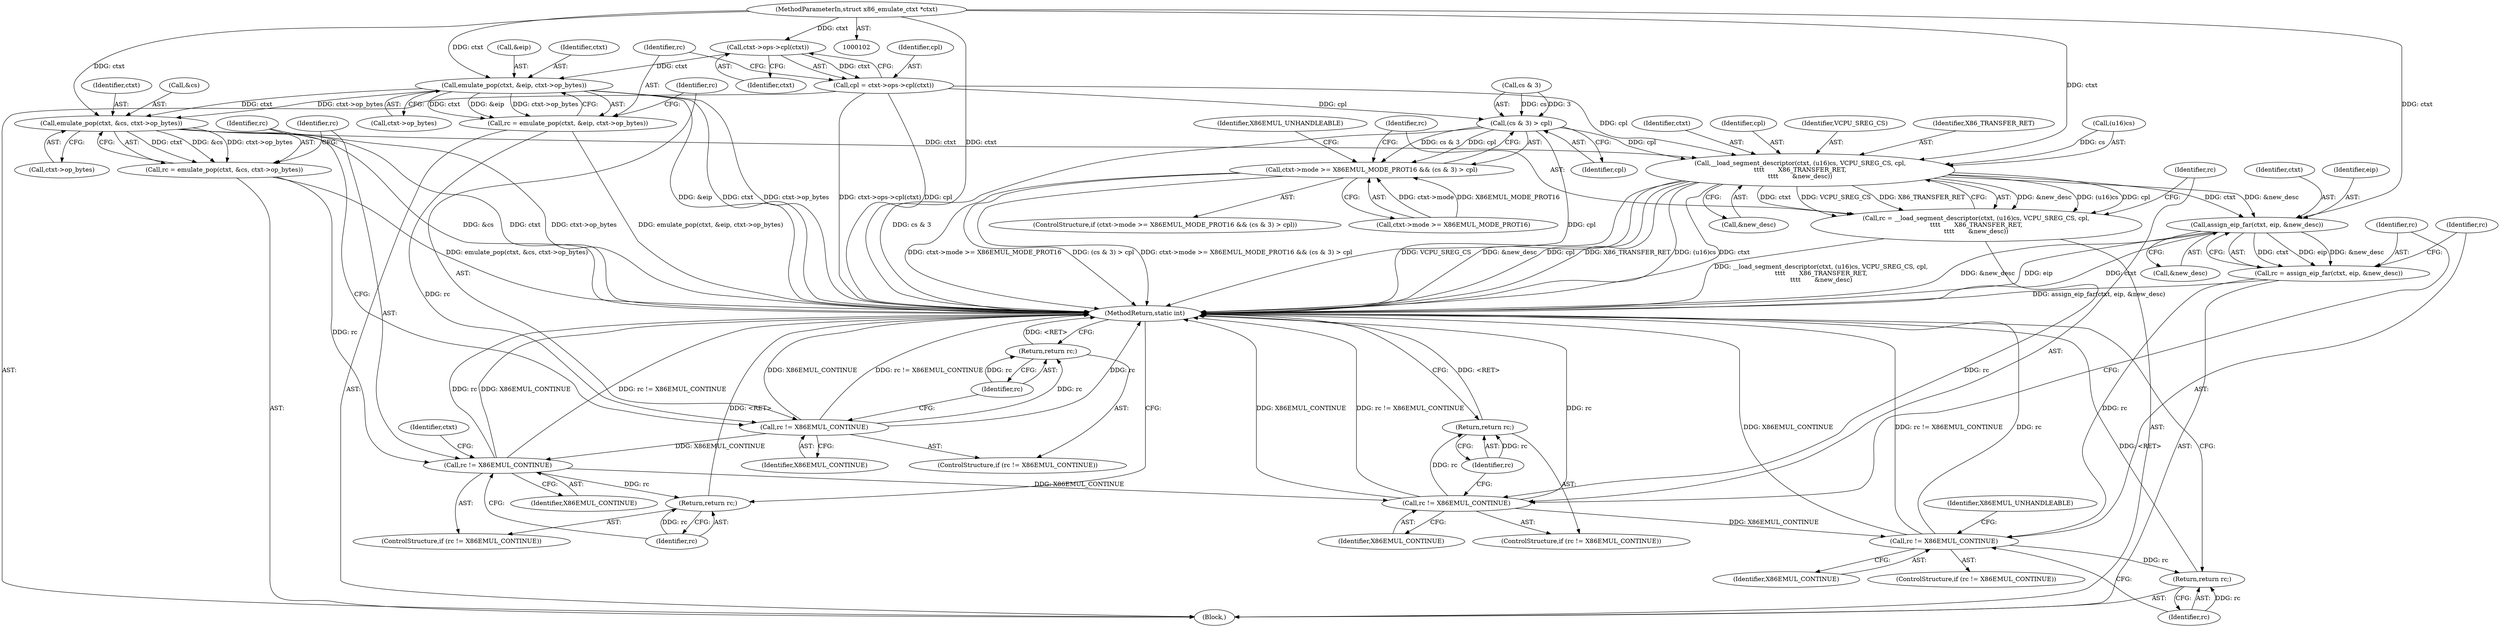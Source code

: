 digraph "0_linux_2117d5398c81554fbf803f5fd1dc55eb78216c0c_0@pointer" {
"1000111" [label="(Call,ctxt->ops->cpl(ctxt))"];
"1000103" [label="(MethodParameterIn,struct x86_emulate_ctxt *ctxt)"];
"1000109" [label="(Call,cpl = ctxt->ops->cpl(ctxt))"];
"1000151" [label="(Call,(cs & 3) > cpl)"];
"1000145" [label="(Call,ctxt->mode >= X86EMUL_MODE_PROT16 && (cs & 3) > cpl)"];
"1000160" [label="(Call,__load_segment_descriptor(ctxt, (u16)cs, VCPU_SREG_CS, cpl,\n\t\t\t\t       X86_TRANSFER_RET,\n\t\t\t\t       &new_desc))"];
"1000158" [label="(Call,rc = __load_segment_descriptor(ctxt, (u16)cs, VCPU_SREG_CS, cpl,\n\t\t\t\t       X86_TRANSFER_RET,\n\t\t\t\t       &new_desc))"];
"1000171" [label="(Call,rc != X86EMUL_CONTINUE)"];
"1000174" [label="(Return,return rc;)"];
"1000184" [label="(Call,rc != X86EMUL_CONTINUE)"];
"1000189" [label="(Return,return rc;)"];
"1000178" [label="(Call,assign_eip_far(ctxt, eip, &new_desc))"];
"1000176" [label="(Call,rc = assign_eip_far(ctxt, eip, &new_desc))"];
"1000116" [label="(Call,emulate_pop(ctxt, &eip, ctxt->op_bytes))"];
"1000114" [label="(Call,rc = emulate_pop(ctxt, &eip, ctxt->op_bytes))"];
"1000124" [label="(Call,rc != X86EMUL_CONTINUE)"];
"1000127" [label="(Return,return rc;)"];
"1000139" [label="(Call,rc != X86EMUL_CONTINUE)"];
"1000142" [label="(Return,return rc;)"];
"1000131" [label="(Call,emulate_pop(ctxt, &cs, ctxt->op_bytes))"];
"1000129" [label="(Call,rc = emulate_pop(ctxt, &cs, ctxt->op_bytes))"];
"1000160" [label="(Call,__load_segment_descriptor(ctxt, (u16)cs, VCPU_SREG_CS, cpl,\n\t\t\t\t       X86_TRANSFER_RET,\n\t\t\t\t       &new_desc))"];
"1000138" [label="(ControlStructure,if (rc != X86EMUL_CONTINUE))"];
"1000104" [label="(Block,)"];
"1000110" [label="(Identifier,cpl)"];
"1000126" [label="(Identifier,X86EMUL_CONTINUE)"];
"1000185" [label="(Identifier,rc)"];
"1000157" [label="(Identifier,X86EMUL_UNHANDLEABLE)"];
"1000151" [label="(Call,(cs & 3) > cpl)"];
"1000179" [label="(Identifier,ctxt)"];
"1000124" [label="(Call,rc != X86EMUL_CONTINUE)"];
"1000148" [label="(Identifier,ctxt)"];
"1000172" [label="(Identifier,rc)"];
"1000158" [label="(Call,rc = __load_segment_descriptor(ctxt, (u16)cs, VCPU_SREG_CS, cpl,\n\t\t\t\t       X86_TRANSFER_RET,\n\t\t\t\t       &new_desc))"];
"1000183" [label="(ControlStructure,if (rc != X86EMUL_CONTINUE))"];
"1000114" [label="(Call,rc = emulate_pop(ctxt, &eip, ctxt->op_bytes))"];
"1000178" [label="(Call,assign_eip_far(ctxt, eip, &new_desc))"];
"1000145" [label="(Call,ctxt->mode >= X86EMUL_MODE_PROT16 && (cs & 3) > cpl)"];
"1000132" [label="(Identifier,ctxt)"];
"1000112" [label="(Identifier,ctxt)"];
"1000177" [label="(Identifier,rc)"];
"1000103" [label="(MethodParameterIn,struct x86_emulate_ctxt *ctxt)"];
"1000146" [label="(Call,ctxt->mode >= X86EMUL_MODE_PROT16)"];
"1000115" [label="(Identifier,rc)"];
"1000168" [label="(Call,&new_desc)"];
"1000180" [label="(Identifier,eip)"];
"1000130" [label="(Identifier,rc)"];
"1000162" [label="(Call,(u16)cs)"];
"1000171" [label="(Call,rc != X86EMUL_CONTINUE)"];
"1000140" [label="(Identifier,rc)"];
"1000116" [label="(Call,emulate_pop(ctxt, &eip, ctxt->op_bytes))"];
"1000175" [label="(Identifier,rc)"];
"1000129" [label="(Call,rc = emulate_pop(ctxt, &cs, ctxt->op_bytes))"];
"1000131" [label="(Call,emulate_pop(ctxt, &cs, ctxt->op_bytes))"];
"1000176" [label="(Call,rc = assign_eip_far(ctxt, eip, &new_desc))"];
"1000161" [label="(Identifier,ctxt)"];
"1000118" [label="(Call,&eip)"];
"1000135" [label="(Call,ctxt->op_bytes)"];
"1000190" [label="(Identifier,rc)"];
"1000111" [label="(Call,ctxt->ops->cpl(ctxt))"];
"1000174" [label="(Return,return rc;)"];
"1000133" [label="(Call,&cs)"];
"1000188" [label="(Identifier,X86EMUL_UNHANDLEABLE)"];
"1000181" [label="(Call,&new_desc)"];
"1000144" [label="(ControlStructure,if (ctxt->mode >= X86EMUL_MODE_PROT16 && (cs & 3) > cpl))"];
"1000184" [label="(Call,rc != X86EMUL_CONTINUE)"];
"1000159" [label="(Identifier,rc)"];
"1000139" [label="(Call,rc != X86EMUL_CONTINUE)"];
"1000120" [label="(Call,ctxt->op_bytes)"];
"1000117" [label="(Identifier,ctxt)"];
"1000142" [label="(Return,return rc;)"];
"1000127" [label="(Return,return rc;)"];
"1000109" [label="(Call,cpl = ctxt->ops->cpl(ctxt))"];
"1000155" [label="(Identifier,cpl)"];
"1000123" [label="(ControlStructure,if (rc != X86EMUL_CONTINUE))"];
"1000152" [label="(Call,cs & 3)"];
"1000166" [label="(Identifier,cpl)"];
"1000141" [label="(Identifier,X86EMUL_CONTINUE)"];
"1000165" [label="(Identifier,VCPU_SREG_CS)"];
"1000189" [label="(Return,return rc;)"];
"1000191" [label="(MethodReturn,static int)"];
"1000125" [label="(Identifier,rc)"];
"1000143" [label="(Identifier,rc)"];
"1000170" [label="(ControlStructure,if (rc != X86EMUL_CONTINUE))"];
"1000173" [label="(Identifier,X86EMUL_CONTINUE)"];
"1000186" [label="(Identifier,X86EMUL_CONTINUE)"];
"1000128" [label="(Identifier,rc)"];
"1000167" [label="(Identifier,X86_TRANSFER_RET)"];
"1000111" -> "1000109"  [label="AST: "];
"1000111" -> "1000112"  [label="CFG: "];
"1000112" -> "1000111"  [label="AST: "];
"1000109" -> "1000111"  [label="CFG: "];
"1000111" -> "1000109"  [label="DDG: ctxt"];
"1000103" -> "1000111"  [label="DDG: ctxt"];
"1000111" -> "1000116"  [label="DDG: ctxt"];
"1000103" -> "1000102"  [label="AST: "];
"1000103" -> "1000191"  [label="DDG: ctxt"];
"1000103" -> "1000116"  [label="DDG: ctxt"];
"1000103" -> "1000131"  [label="DDG: ctxt"];
"1000103" -> "1000160"  [label="DDG: ctxt"];
"1000103" -> "1000178"  [label="DDG: ctxt"];
"1000109" -> "1000104"  [label="AST: "];
"1000110" -> "1000109"  [label="AST: "];
"1000115" -> "1000109"  [label="CFG: "];
"1000109" -> "1000191"  [label="DDG: cpl"];
"1000109" -> "1000191"  [label="DDG: ctxt->ops->cpl(ctxt)"];
"1000109" -> "1000151"  [label="DDG: cpl"];
"1000109" -> "1000160"  [label="DDG: cpl"];
"1000151" -> "1000145"  [label="AST: "];
"1000151" -> "1000155"  [label="CFG: "];
"1000152" -> "1000151"  [label="AST: "];
"1000155" -> "1000151"  [label="AST: "];
"1000145" -> "1000151"  [label="CFG: "];
"1000151" -> "1000191"  [label="DDG: cs & 3"];
"1000151" -> "1000191"  [label="DDG: cpl"];
"1000151" -> "1000145"  [label="DDG: cs & 3"];
"1000151" -> "1000145"  [label="DDG: cpl"];
"1000152" -> "1000151"  [label="DDG: cs"];
"1000152" -> "1000151"  [label="DDG: 3"];
"1000151" -> "1000160"  [label="DDG: cpl"];
"1000145" -> "1000144"  [label="AST: "];
"1000145" -> "1000146"  [label="CFG: "];
"1000146" -> "1000145"  [label="AST: "];
"1000157" -> "1000145"  [label="CFG: "];
"1000159" -> "1000145"  [label="CFG: "];
"1000145" -> "1000191"  [label="DDG: (cs & 3) > cpl"];
"1000145" -> "1000191"  [label="DDG: ctxt->mode >= X86EMUL_MODE_PROT16 && (cs & 3) > cpl"];
"1000145" -> "1000191"  [label="DDG: ctxt->mode >= X86EMUL_MODE_PROT16"];
"1000146" -> "1000145"  [label="DDG: ctxt->mode"];
"1000146" -> "1000145"  [label="DDG: X86EMUL_MODE_PROT16"];
"1000160" -> "1000158"  [label="AST: "];
"1000160" -> "1000168"  [label="CFG: "];
"1000161" -> "1000160"  [label="AST: "];
"1000162" -> "1000160"  [label="AST: "];
"1000165" -> "1000160"  [label="AST: "];
"1000166" -> "1000160"  [label="AST: "];
"1000167" -> "1000160"  [label="AST: "];
"1000168" -> "1000160"  [label="AST: "];
"1000158" -> "1000160"  [label="CFG: "];
"1000160" -> "1000191"  [label="DDG: &new_desc"];
"1000160" -> "1000191"  [label="DDG: cpl"];
"1000160" -> "1000191"  [label="DDG: X86_TRANSFER_RET"];
"1000160" -> "1000191"  [label="DDG: (u16)cs"];
"1000160" -> "1000191"  [label="DDG: ctxt"];
"1000160" -> "1000191"  [label="DDG: VCPU_SREG_CS"];
"1000160" -> "1000158"  [label="DDG: &new_desc"];
"1000160" -> "1000158"  [label="DDG: (u16)cs"];
"1000160" -> "1000158"  [label="DDG: cpl"];
"1000160" -> "1000158"  [label="DDG: ctxt"];
"1000160" -> "1000158"  [label="DDG: VCPU_SREG_CS"];
"1000160" -> "1000158"  [label="DDG: X86_TRANSFER_RET"];
"1000131" -> "1000160"  [label="DDG: ctxt"];
"1000162" -> "1000160"  [label="DDG: cs"];
"1000160" -> "1000178"  [label="DDG: ctxt"];
"1000160" -> "1000178"  [label="DDG: &new_desc"];
"1000158" -> "1000104"  [label="AST: "];
"1000159" -> "1000158"  [label="AST: "];
"1000172" -> "1000158"  [label="CFG: "];
"1000158" -> "1000191"  [label="DDG: __load_segment_descriptor(ctxt, (u16)cs, VCPU_SREG_CS, cpl,\n\t\t\t\t       X86_TRANSFER_RET,\n\t\t\t\t       &new_desc)"];
"1000158" -> "1000171"  [label="DDG: rc"];
"1000171" -> "1000170"  [label="AST: "];
"1000171" -> "1000173"  [label="CFG: "];
"1000172" -> "1000171"  [label="AST: "];
"1000173" -> "1000171"  [label="AST: "];
"1000175" -> "1000171"  [label="CFG: "];
"1000177" -> "1000171"  [label="CFG: "];
"1000171" -> "1000191"  [label="DDG: rc"];
"1000171" -> "1000191"  [label="DDG: X86EMUL_CONTINUE"];
"1000171" -> "1000191"  [label="DDG: rc != X86EMUL_CONTINUE"];
"1000139" -> "1000171"  [label="DDG: X86EMUL_CONTINUE"];
"1000171" -> "1000174"  [label="DDG: rc"];
"1000171" -> "1000184"  [label="DDG: X86EMUL_CONTINUE"];
"1000174" -> "1000170"  [label="AST: "];
"1000174" -> "1000175"  [label="CFG: "];
"1000175" -> "1000174"  [label="AST: "];
"1000191" -> "1000174"  [label="CFG: "];
"1000174" -> "1000191"  [label="DDG: <RET>"];
"1000175" -> "1000174"  [label="DDG: rc"];
"1000184" -> "1000183"  [label="AST: "];
"1000184" -> "1000186"  [label="CFG: "];
"1000185" -> "1000184"  [label="AST: "];
"1000186" -> "1000184"  [label="AST: "];
"1000188" -> "1000184"  [label="CFG: "];
"1000190" -> "1000184"  [label="CFG: "];
"1000184" -> "1000191"  [label="DDG: rc"];
"1000184" -> "1000191"  [label="DDG: X86EMUL_CONTINUE"];
"1000184" -> "1000191"  [label="DDG: rc != X86EMUL_CONTINUE"];
"1000176" -> "1000184"  [label="DDG: rc"];
"1000184" -> "1000189"  [label="DDG: rc"];
"1000189" -> "1000104"  [label="AST: "];
"1000189" -> "1000190"  [label="CFG: "];
"1000190" -> "1000189"  [label="AST: "];
"1000191" -> "1000189"  [label="CFG: "];
"1000189" -> "1000191"  [label="DDG: <RET>"];
"1000190" -> "1000189"  [label="DDG: rc"];
"1000178" -> "1000176"  [label="AST: "];
"1000178" -> "1000181"  [label="CFG: "];
"1000179" -> "1000178"  [label="AST: "];
"1000180" -> "1000178"  [label="AST: "];
"1000181" -> "1000178"  [label="AST: "];
"1000176" -> "1000178"  [label="CFG: "];
"1000178" -> "1000191"  [label="DDG: ctxt"];
"1000178" -> "1000191"  [label="DDG: &new_desc"];
"1000178" -> "1000191"  [label="DDG: eip"];
"1000178" -> "1000176"  [label="DDG: ctxt"];
"1000178" -> "1000176"  [label="DDG: eip"];
"1000178" -> "1000176"  [label="DDG: &new_desc"];
"1000176" -> "1000104"  [label="AST: "];
"1000177" -> "1000176"  [label="AST: "];
"1000185" -> "1000176"  [label="CFG: "];
"1000176" -> "1000191"  [label="DDG: assign_eip_far(ctxt, eip, &new_desc)"];
"1000116" -> "1000114"  [label="AST: "];
"1000116" -> "1000120"  [label="CFG: "];
"1000117" -> "1000116"  [label="AST: "];
"1000118" -> "1000116"  [label="AST: "];
"1000120" -> "1000116"  [label="AST: "];
"1000114" -> "1000116"  [label="CFG: "];
"1000116" -> "1000191"  [label="DDG: &eip"];
"1000116" -> "1000191"  [label="DDG: ctxt"];
"1000116" -> "1000191"  [label="DDG: ctxt->op_bytes"];
"1000116" -> "1000114"  [label="DDG: ctxt"];
"1000116" -> "1000114"  [label="DDG: &eip"];
"1000116" -> "1000114"  [label="DDG: ctxt->op_bytes"];
"1000116" -> "1000131"  [label="DDG: ctxt"];
"1000116" -> "1000131"  [label="DDG: ctxt->op_bytes"];
"1000114" -> "1000104"  [label="AST: "];
"1000115" -> "1000114"  [label="AST: "];
"1000125" -> "1000114"  [label="CFG: "];
"1000114" -> "1000191"  [label="DDG: emulate_pop(ctxt, &eip, ctxt->op_bytes)"];
"1000114" -> "1000124"  [label="DDG: rc"];
"1000124" -> "1000123"  [label="AST: "];
"1000124" -> "1000126"  [label="CFG: "];
"1000125" -> "1000124"  [label="AST: "];
"1000126" -> "1000124"  [label="AST: "];
"1000128" -> "1000124"  [label="CFG: "];
"1000130" -> "1000124"  [label="CFG: "];
"1000124" -> "1000191"  [label="DDG: rc"];
"1000124" -> "1000191"  [label="DDG: X86EMUL_CONTINUE"];
"1000124" -> "1000191"  [label="DDG: rc != X86EMUL_CONTINUE"];
"1000124" -> "1000127"  [label="DDG: rc"];
"1000124" -> "1000139"  [label="DDG: X86EMUL_CONTINUE"];
"1000127" -> "1000123"  [label="AST: "];
"1000127" -> "1000128"  [label="CFG: "];
"1000128" -> "1000127"  [label="AST: "];
"1000191" -> "1000127"  [label="CFG: "];
"1000127" -> "1000191"  [label="DDG: <RET>"];
"1000128" -> "1000127"  [label="DDG: rc"];
"1000139" -> "1000138"  [label="AST: "];
"1000139" -> "1000141"  [label="CFG: "];
"1000140" -> "1000139"  [label="AST: "];
"1000141" -> "1000139"  [label="AST: "];
"1000143" -> "1000139"  [label="CFG: "];
"1000148" -> "1000139"  [label="CFG: "];
"1000139" -> "1000191"  [label="DDG: X86EMUL_CONTINUE"];
"1000139" -> "1000191"  [label="DDG: rc != X86EMUL_CONTINUE"];
"1000139" -> "1000191"  [label="DDG: rc"];
"1000129" -> "1000139"  [label="DDG: rc"];
"1000139" -> "1000142"  [label="DDG: rc"];
"1000142" -> "1000138"  [label="AST: "];
"1000142" -> "1000143"  [label="CFG: "];
"1000143" -> "1000142"  [label="AST: "];
"1000191" -> "1000142"  [label="CFG: "];
"1000142" -> "1000191"  [label="DDG: <RET>"];
"1000143" -> "1000142"  [label="DDG: rc"];
"1000131" -> "1000129"  [label="AST: "];
"1000131" -> "1000135"  [label="CFG: "];
"1000132" -> "1000131"  [label="AST: "];
"1000133" -> "1000131"  [label="AST: "];
"1000135" -> "1000131"  [label="AST: "];
"1000129" -> "1000131"  [label="CFG: "];
"1000131" -> "1000191"  [label="DDG: &cs"];
"1000131" -> "1000191"  [label="DDG: ctxt"];
"1000131" -> "1000191"  [label="DDG: ctxt->op_bytes"];
"1000131" -> "1000129"  [label="DDG: ctxt"];
"1000131" -> "1000129"  [label="DDG: &cs"];
"1000131" -> "1000129"  [label="DDG: ctxt->op_bytes"];
"1000129" -> "1000104"  [label="AST: "];
"1000130" -> "1000129"  [label="AST: "];
"1000140" -> "1000129"  [label="CFG: "];
"1000129" -> "1000191"  [label="DDG: emulate_pop(ctxt, &cs, ctxt->op_bytes)"];
}
